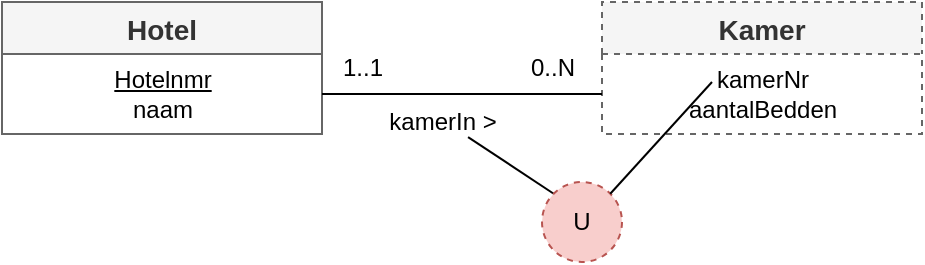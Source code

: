 <mxfile>
    <diagram id="uX3LUbkweQAWtTCxjUCR" name="Page-1">
        <mxGraphModel dx="312" dy="209" grid="1" gridSize="10" guides="1" tooltips="1" connect="1" arrows="1" fold="1" page="1" pageScale="1" pageWidth="850" pageHeight="1100" math="0" shadow="0">
            <root>
                <mxCell id="0"/>
                <mxCell id="1" parent="0"/>
                <mxCell id="2" value="Hotel" style="swimlane;fontStyle=1;childLayout=stackLayout;horizontal=1;startSize=26;horizontalStack=0;resizeParent=1;resizeParentMax=0;resizeLast=0;collapsible=1;marginBottom=0;align=center;fontSize=14;strokeColor=#666666;fillColor=#f5f5f5;fontColor=#333333;" vertex="1" parent="1">
                    <mxGeometry x="220" y="250" width="160" height="66" as="geometry"/>
                </mxCell>
                <mxCell id="4" value="&lt;u&gt;Hotelnmr&lt;/u&gt;&lt;br&gt;naam" style="text;html=1;align=center;verticalAlign=middle;resizable=0;points=[];autosize=1;strokeColor=none;fillColor=none;" vertex="1" parent="2">
                    <mxGeometry y="26" width="160" height="40" as="geometry"/>
                </mxCell>
                <mxCell id="5" value="Kamer" style="swimlane;fontStyle=1;childLayout=stackLayout;horizontal=1;startSize=26;horizontalStack=0;resizeParent=1;resizeParentMax=0;resizeLast=0;collapsible=1;marginBottom=0;align=center;fontSize=14;strokeColor=#666666;fillColor=#f5f5f5;fontColor=#333333;dashed=1;" vertex="1" parent="1">
                    <mxGeometry x="520" y="250" width="160" height="66" as="geometry"/>
                </mxCell>
                <mxCell id="7" value="kamerNr&lt;br&gt;aantalBedden" style="text;html=1;align=center;verticalAlign=middle;resizable=0;points=[];autosize=1;strokeColor=none;fillColor=none;" vertex="1" parent="5">
                    <mxGeometry y="26" width="160" height="40" as="geometry"/>
                </mxCell>
                <mxCell id="10" style="edgeStyle=none;html=1;entryX=0;entryY=0.5;entryDx=0;entryDy=0;entryPerimeter=0;endArrow=none;endFill=0;" edge="1" parent="1" source="4" target="7">
                    <mxGeometry relative="1" as="geometry">
                        <mxPoint x="510" y="296" as="targetPoint"/>
                    </mxGeometry>
                </mxCell>
                <mxCell id="11" value="0..N" style="text;html=1;align=center;verticalAlign=middle;resizable=0;points=[];autosize=1;strokeColor=none;fillColor=none;" vertex="1" parent="1">
                    <mxGeometry x="470" y="268" width="50" height="30" as="geometry"/>
                </mxCell>
                <mxCell id="12" value="1..1" style="text;html=1;align=center;verticalAlign=middle;resizable=0;points=[];autosize=1;strokeColor=none;fillColor=none;" vertex="1" parent="1">
                    <mxGeometry x="380" y="268" width="40" height="30" as="geometry"/>
                </mxCell>
                <mxCell id="13" value="kamerIn &amp;gt;" style="text;html=1;align=center;verticalAlign=middle;resizable=0;points=[];autosize=1;strokeColor=none;fillColor=none;" vertex="1" parent="1">
                    <mxGeometry x="400" y="295" width="80" height="30" as="geometry"/>
                </mxCell>
                <mxCell id="15" style="edgeStyle=none;html=1;exitX=0;exitY=0;exitDx=0;exitDy=0;endArrow=none;endFill=0;entryX=0.663;entryY=1.018;entryDx=0;entryDy=0;entryPerimeter=0;" edge="1" parent="1" source="14">
                    <mxGeometry relative="1" as="geometry">
                        <mxPoint x="495.858" y="337.858" as="sourcePoint"/>
                        <mxPoint x="453.04" y="317.54" as="targetPoint"/>
                    </mxGeometry>
                </mxCell>
                <mxCell id="14" value="U" style="ellipse;whiteSpace=wrap;html=1;strokeColor=#b85450;fillColor=#f8cecc;dashed=1;" vertex="1" parent="1">
                    <mxGeometry x="490" y="340" width="40" height="40" as="geometry"/>
                </mxCell>
                <mxCell id="19" value="" style="edgeStyle=none;orthogonalLoop=1;jettySize=auto;html=1;endArrow=none;endFill=0;entryX=1;entryY=0;entryDx=0;entryDy=0;" edge="1" parent="1" target="14">
                    <mxGeometry width="100" relative="1" as="geometry">
                        <mxPoint x="575" y="290" as="sourcePoint"/>
                        <mxPoint x="536.617" y="343.72" as="targetPoint"/>
                        <Array as="points"/>
                    </mxGeometry>
                </mxCell>
            </root>
        </mxGraphModel>
    </diagram>
</mxfile>